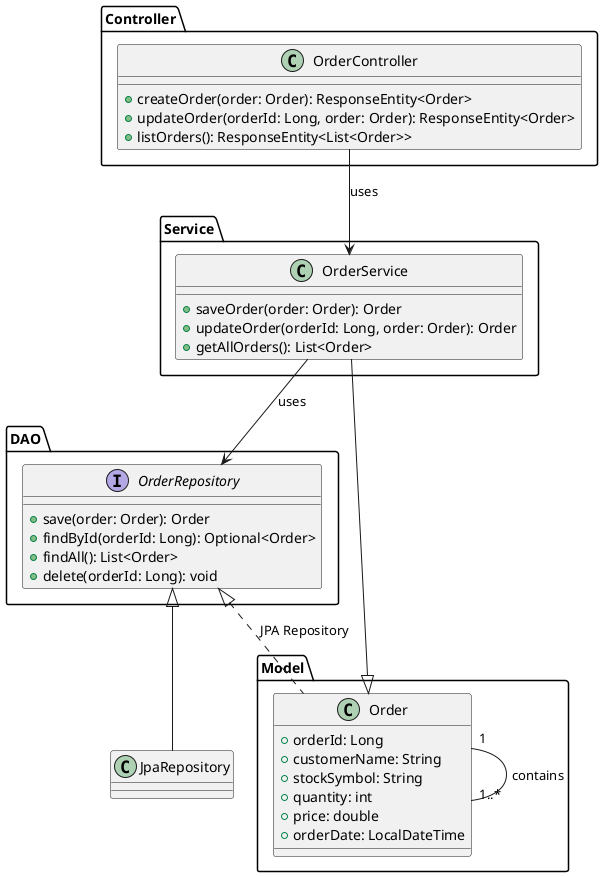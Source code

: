 ```plantuml
@startuml

package "Controller" {
    class OrderController {
        +createOrder(order: Order): ResponseEntity<Order>
        +updateOrder(orderId: Long, order: Order): ResponseEntity<Order>
        +listOrders(): ResponseEntity<List<Order>>
    }
}

package "Service" {
    class OrderService {
        +saveOrder(order: Order): Order
        +updateOrder(orderId: Long, order: Order): Order
        +getAllOrders(): List<Order>
    }
}

package "DAO" {
    interface OrderRepository {
        +save(order: Order): Order
        +findById(orderId: Long): Optional<Order>
        +findAll(): List<Order>
        +delete(orderId: Long): void
    }
}

package "Model" {
    class Order {
        +orderId: Long
        +customerName: String
        +stockSymbol: String
        +quantity: int
        +price: double
        +orderDate: LocalDateTime
    }
}

OrderController --> OrderService : uses
OrderService --> OrderRepository : uses
OrderRepository <|.. Order : JPA Repository
Order "1" -- "1..*" Order : contains
Order <|-- OrderService
OrderRepository <|-- JpaRepository

@enduml
```